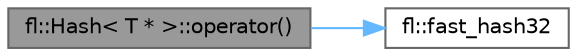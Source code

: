 digraph "fl::Hash&lt; T * &gt;::operator()"
{
 // INTERACTIVE_SVG=YES
 // LATEX_PDF_SIZE
  bgcolor="transparent";
  edge [fontname=Helvetica,fontsize=10,labelfontname=Helvetica,labelfontsize=10];
  node [fontname=Helvetica,fontsize=10,shape=box,height=0.2,width=0.4];
  rankdir="LR";
  Node1 [id="Node000001",label="fl::Hash\< T * \>::operator()",height=0.2,width=0.4,color="gray40", fillcolor="grey60", style="filled", fontcolor="black",tooltip=" "];
  Node1 -> Node2 [id="edge1_Node000001_Node000002",color="steelblue1",style="solid",tooltip=" "];
  Node2 [id="Node000002",label="fl::fast_hash32",height=0.2,width=0.4,color="grey40", fillcolor="white", style="filled",URL="$d4/d36/namespacefl_a6bee8cc671025d02e9f6f2445d408aab.html#a6bee8cc671025d02e9f6f2445d408aab",tooltip=" "];
}
